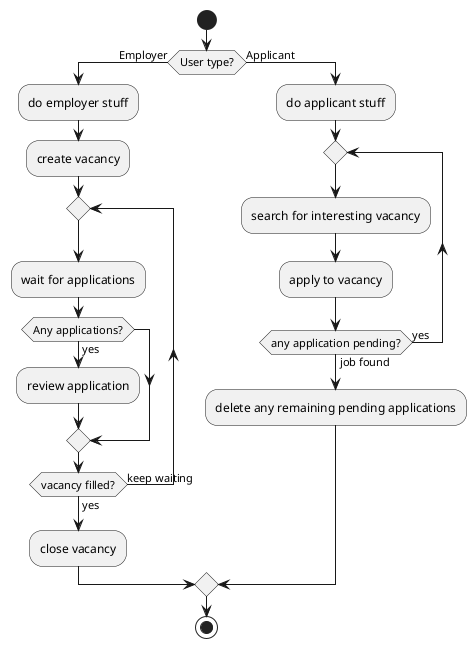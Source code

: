 @startuml
!pragma useVerticalIf on

start

if (User type?) then (Employer)
  
  :do employer stuff;

  :create vacancy;

  repeat
  :wait for applications;

  if (Any applications?) then (yes)
    :review application;
  endif
  repeat while (vacancy filled?) is (keep waiting) not (yes)

  :close vacancy;
  

else (Applicant)

  :do applicant stuff;
  
  repeat
  :search for interesting vacancy;
  :apply to vacancy;

  repeat while (any application pending?) is (yes) not (job found)

  :delete any remaining pending applications;

endif

stop

@enduml